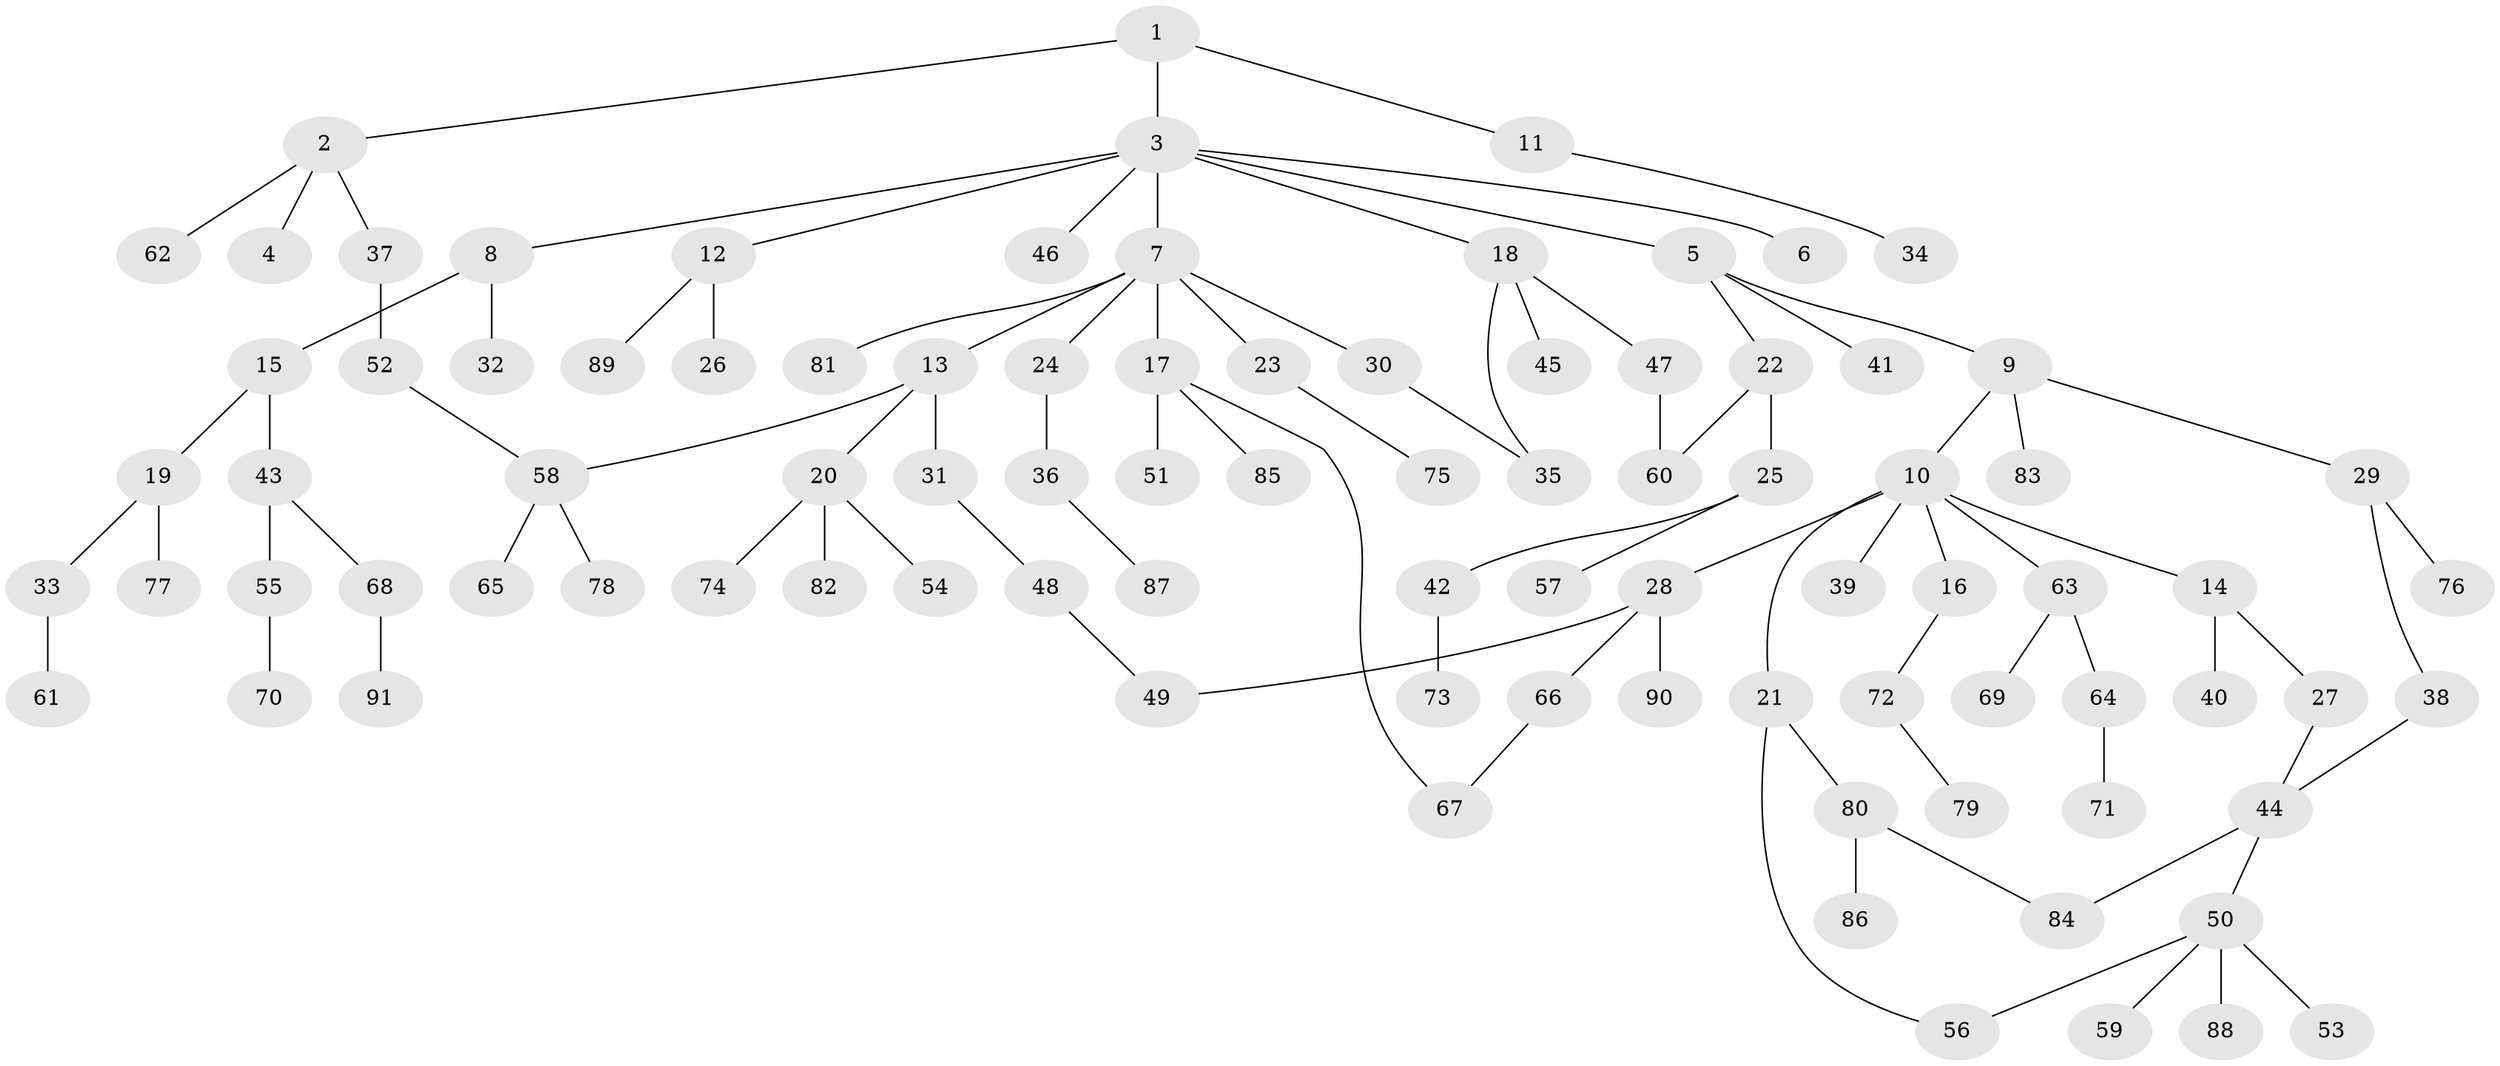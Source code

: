 // coarse degree distribution, {5: 0.04838709677419355, 7: 0.016129032258064516, 1: 0.46774193548387094, 3: 0.12903225806451613, 9: 0.016129032258064516, 2: 0.25806451612903225, 8: 0.016129032258064516, 6: 0.016129032258064516, 4: 0.03225806451612903}
// Generated by graph-tools (version 1.1) at 2025/41/03/06/25 10:41:28]
// undirected, 91 vertices, 98 edges
graph export_dot {
graph [start="1"]
  node [color=gray90,style=filled];
  1;
  2;
  3;
  4;
  5;
  6;
  7;
  8;
  9;
  10;
  11;
  12;
  13;
  14;
  15;
  16;
  17;
  18;
  19;
  20;
  21;
  22;
  23;
  24;
  25;
  26;
  27;
  28;
  29;
  30;
  31;
  32;
  33;
  34;
  35;
  36;
  37;
  38;
  39;
  40;
  41;
  42;
  43;
  44;
  45;
  46;
  47;
  48;
  49;
  50;
  51;
  52;
  53;
  54;
  55;
  56;
  57;
  58;
  59;
  60;
  61;
  62;
  63;
  64;
  65;
  66;
  67;
  68;
  69;
  70;
  71;
  72;
  73;
  74;
  75;
  76;
  77;
  78;
  79;
  80;
  81;
  82;
  83;
  84;
  85;
  86;
  87;
  88;
  89;
  90;
  91;
  1 -- 2;
  1 -- 3;
  1 -- 11;
  2 -- 4;
  2 -- 37;
  2 -- 62;
  3 -- 5;
  3 -- 6;
  3 -- 7;
  3 -- 8;
  3 -- 12;
  3 -- 18;
  3 -- 46;
  5 -- 9;
  5 -- 22;
  5 -- 41;
  7 -- 13;
  7 -- 17;
  7 -- 23;
  7 -- 24;
  7 -- 30;
  7 -- 81;
  8 -- 15;
  8 -- 32;
  9 -- 10;
  9 -- 29;
  9 -- 83;
  10 -- 14;
  10 -- 16;
  10 -- 21;
  10 -- 28;
  10 -- 39;
  10 -- 63;
  11 -- 34;
  12 -- 26;
  12 -- 89;
  13 -- 20;
  13 -- 31;
  13 -- 58;
  14 -- 27;
  14 -- 40;
  15 -- 19;
  15 -- 43;
  16 -- 72;
  17 -- 51;
  17 -- 85;
  17 -- 67;
  18 -- 35;
  18 -- 45;
  18 -- 47;
  19 -- 33;
  19 -- 77;
  20 -- 54;
  20 -- 74;
  20 -- 82;
  21 -- 80;
  21 -- 56;
  22 -- 25;
  22 -- 60;
  23 -- 75;
  24 -- 36;
  25 -- 42;
  25 -- 57;
  27 -- 44;
  28 -- 49;
  28 -- 66;
  28 -- 90;
  29 -- 38;
  29 -- 76;
  30 -- 35;
  31 -- 48;
  33 -- 61;
  36 -- 87;
  37 -- 52;
  38 -- 44;
  42 -- 73;
  43 -- 55;
  43 -- 68;
  44 -- 50;
  44 -- 84;
  47 -- 60;
  48 -- 49;
  50 -- 53;
  50 -- 56;
  50 -- 59;
  50 -- 88;
  52 -- 58;
  55 -- 70;
  58 -- 65;
  58 -- 78;
  63 -- 64;
  63 -- 69;
  64 -- 71;
  66 -- 67;
  68 -- 91;
  72 -- 79;
  80 -- 86;
  80 -- 84;
}
